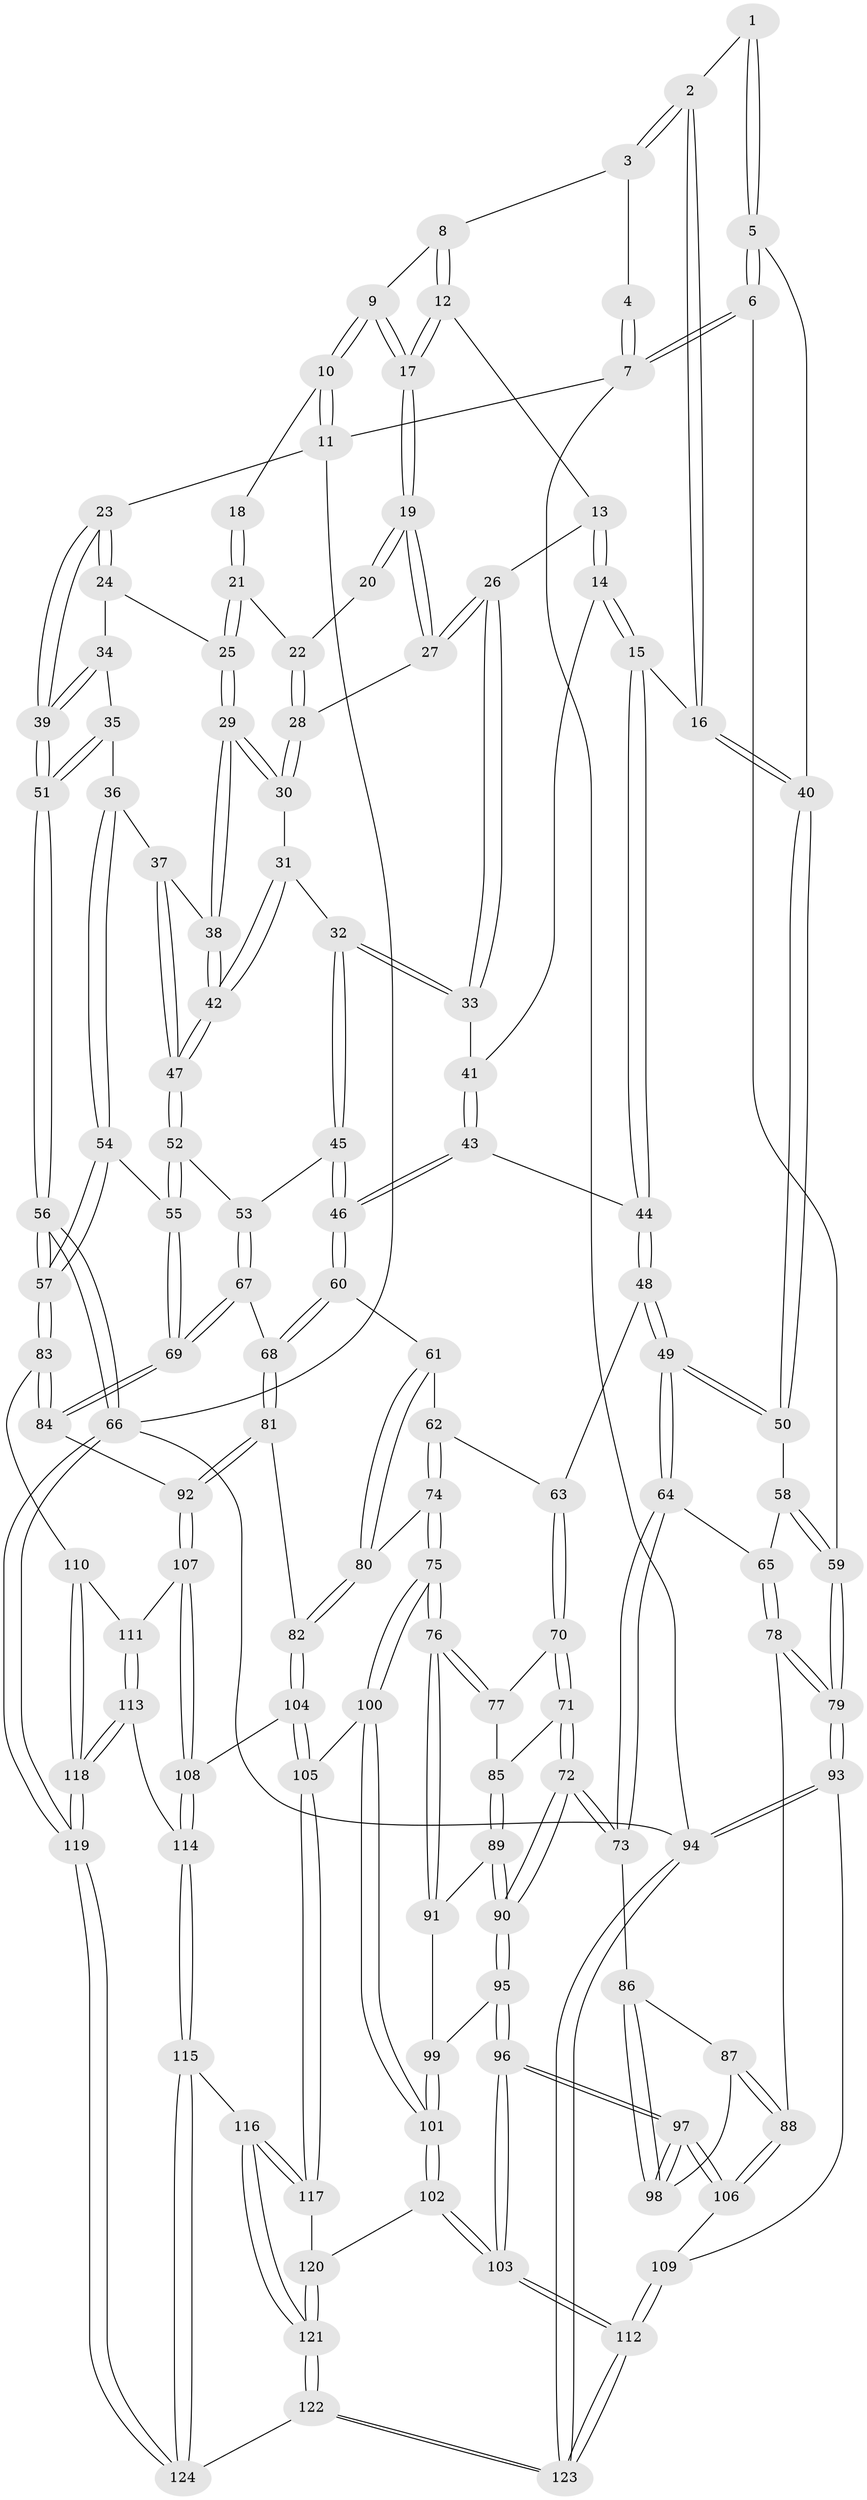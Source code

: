 // Generated by graph-tools (version 1.1) at 2025/02/03/09/25 05:02:07]
// undirected, 124 vertices, 307 edges
graph export_dot {
graph [start="1"]
  node [color=gray90,style=filled];
  1 [pos="+0.0583692049551361+0"];
  2 [pos="+0.2011892790117337+0.16439945358332955"];
  3 [pos="+0.30701722299500284+0"];
  4 [pos="+0+0"];
  5 [pos="+0.10262865939429419+0.22478870982411234"];
  6 [pos="+0+0.22402221074975354"];
  7 [pos="+0+0"];
  8 [pos="+0.4324944718207239+0"];
  9 [pos="+0.6587276302374104+0"];
  10 [pos="+1+0"];
  11 [pos="+1+0"];
  12 [pos="+0.43736616902141684+0"];
  13 [pos="+0.4564850680981225+0.07165059443125324"];
  14 [pos="+0.36960853140107597+0.2172749429451412"];
  15 [pos="+0.3457280721408228+0.23506815321959168"];
  16 [pos="+0.19433410940767132+0.2026998137735462"];
  17 [pos="+0.6434388069030635+0.13898561536640408"];
  18 [pos="+0.8786929298848556+0"];
  19 [pos="+0.6480802636491412+0.17787428553102883"];
  20 [pos="+0.8342434666257433+0.01254924240707037"];
  21 [pos="+0.8535083693756659+0.22208799137261273"];
  22 [pos="+0.796978520063412+0.19995630029022293"];
  23 [pos="+1+0"];
  24 [pos="+0.9199823098381323+0.2266750562158352"];
  25 [pos="+0.8746406777347997+0.23885451308628355"];
  26 [pos="+0.6218497382170911+0.19385235158988876"];
  27 [pos="+0.6477775777789344+0.17868714861263083"];
  28 [pos="+0.73147319700032+0.2169326180360028"];
  29 [pos="+0.8549823214663961+0.2899053683779701"];
  30 [pos="+0.75611228543149+0.28511711617564467"];
  31 [pos="+0.7548317317367033+0.290791839611778"];
  32 [pos="+0.7057900512969607+0.3484022690819535"];
  33 [pos="+0.6009214553186668+0.234445926189199"];
  34 [pos="+0.9481948750240351+0.27476286901578195"];
  35 [pos="+0.9548741727945946+0.3423963039900616"];
  36 [pos="+0.9450676422025823+0.35245706039427466"];
  37 [pos="+0.9161886699734649+0.3420798715771386"];
  38 [pos="+0.8560552327749752+0.29990937308207366"];
  39 [pos="+1+0.30092980972333233"];
  40 [pos="+0.14736364287228626+0.23097627643561672"];
  41 [pos="+0.5889977181532231+0.24649046798710292"];
  42 [pos="+0.8152260003742003+0.38354201155631606"];
  43 [pos="+0.5421021845923752+0.3772756051430342"];
  44 [pos="+0.37572612989501836+0.3080828092593705"];
  45 [pos="+0.7060337120083405+0.3636661089686931"];
  46 [pos="+0.5590010382308663+0.44192508615216397"];
  47 [pos="+0.8119704271554039+0.4120836627342149"];
  48 [pos="+0.3414020288831746+0.43644298257841513"];
  49 [pos="+0.22188899691760816+0.4749996606448325"];
  50 [pos="+0.15202382500306993+0.26822360106814697"];
  51 [pos="+1+0.3067026780070257"];
  52 [pos="+0.8066183449737211+0.4348721269933088"];
  53 [pos="+0.7937932639788464+0.4370368386663353"];
  54 [pos="+0.9339351711974532+0.47890893779650556"];
  55 [pos="+0.8601538295770027+0.4660958006680632"];
  56 [pos="+1+0.6471647122772487"];
  57 [pos="+1+0.6474472113976918"];
  58 [pos="+0.05491820924245896+0.44565278562224514"];
  59 [pos="+0+0.37896523423812734"];
  60 [pos="+0.5583231036529456+0.45105566120037205"];
  61 [pos="+0.5462864173837053+0.46094961097230097"];
  62 [pos="+0.4422536211699339+0.4817481753667508"];
  63 [pos="+0.41045158370822254+0.48499468905888105"];
  64 [pos="+0.21458471974321255+0.49053085613298525"];
  65 [pos="+0.10463809268631453+0.503891468749645"];
  66 [pos="+1+1"];
  67 [pos="+0.6899807895747768+0.5243641392685966"];
  68 [pos="+0.6749263321398846+0.5282684208647527"];
  69 [pos="+0.8050276888069106+0.6009068636722256"];
  70 [pos="+0.4041728868094452+0.5061334088537202"];
  71 [pos="+0.32257832226249084+0.5685150146596302"];
  72 [pos="+0.2271442533681335+0.5361181873391909"];
  73 [pos="+0.22504809129272707+0.5333076913357762"];
  74 [pos="+0.4644221936661053+0.6360297371133247"];
  75 [pos="+0.4570924381575629+0.6389023324921885"];
  76 [pos="+0.4381882564003739+0.6239372210147501"];
  77 [pos="+0.4042317282258486+0.5650980580312023"];
  78 [pos="+0+0.6320098289452057"];
  79 [pos="+0+0.6625404761786335"];
  80 [pos="+0.5117793413582079+0.6229952311470384"];
  81 [pos="+0.6731534931989173+0.539001891908395"];
  82 [pos="+0.5706385510730482+0.6654409815721407"];
  83 [pos="+1+0.7090492992984774"];
  84 [pos="+0.8324896165053094+0.665251058898459"];
  85 [pos="+0.3462328638893661+0.5959644660591783"];
  86 [pos="+0.18757178423979426+0.5771739328583811"];
  87 [pos="+0.1282886108119369+0.6298645125021938"];
  88 [pos="+0.03274844653186921+0.6480588435669079"];
  89 [pos="+0.3481255494626757+0.6163163189761761"];
  90 [pos="+0.2538376313698111+0.6322286071049041"];
  91 [pos="+0.3516223973774853+0.6225912810252684"];
  92 [pos="+0.715373287429713+0.7142595186669753"];
  93 [pos="+0+0.8354312798151469"];
  94 [pos="+0+1"];
  95 [pos="+0.25404931996675373+0.6391822026901158"];
  96 [pos="+0.2388924878942898+0.7574078301815454"];
  97 [pos="+0.2329888985082043+0.7555940989238326"];
  98 [pos="+0.17943517095652153+0.6768001164381509"];
  99 [pos="+0.34786461126595414+0.6505983155953352"];
  100 [pos="+0.3805591552844199+0.8010889692292111"];
  101 [pos="+0.37317157253118405+0.803758949439359"];
  102 [pos="+0.3625033232016276+0.8104750167170253"];
  103 [pos="+0.3104986333379172+0.8332516581757978"];
  104 [pos="+0.6095909440827055+0.7532088981654331"];
  105 [pos="+0.48388351286310366+0.8103459554865915"];
  106 [pos="+0.14059422188309553+0.7509143333957741"];
  107 [pos="+0.6962325543447759+0.7385633441154626"];
  108 [pos="+0.6551028187402232+0.7665772431033535"];
  109 [pos="+0.08065890402076836+0.8091660377967316"];
  110 [pos="+0.9235473972926572+0.8142055278381961"];
  111 [pos="+0.8357477307335864+0.822274612450507"];
  112 [pos="+0.224932570219019+1"];
  113 [pos="+0.7435676080928294+0.8925776745215062"];
  114 [pos="+0.680574625892942+0.8744135077505035"];
  115 [pos="+0.6629628967668291+0.9025521604077218"];
  116 [pos="+0.5437456709843785+0.9177035526141141"];
  117 [pos="+0.5336876340116354+0.9046012079636229"];
  118 [pos="+0.8832587823327186+1"];
  119 [pos="+0.93796287151387+1"];
  120 [pos="+0.46450594740342316+0.938483354449177"];
  121 [pos="+0.5094689693255217+1"];
  122 [pos="+0.5056194777806625+1"];
  123 [pos="+0.18059394041952678+1"];
  124 [pos="+0.6422675149153384+1"];
  1 -- 2;
  1 -- 5;
  1 -- 5;
  2 -- 3;
  2 -- 3;
  2 -- 16;
  2 -- 16;
  3 -- 4;
  3 -- 8;
  4 -- 7;
  4 -- 7;
  5 -- 6;
  5 -- 6;
  5 -- 40;
  6 -- 7;
  6 -- 7;
  6 -- 59;
  7 -- 11;
  7 -- 94;
  8 -- 9;
  8 -- 12;
  8 -- 12;
  9 -- 10;
  9 -- 10;
  9 -- 17;
  9 -- 17;
  10 -- 11;
  10 -- 11;
  10 -- 18;
  11 -- 23;
  11 -- 66;
  12 -- 13;
  12 -- 17;
  12 -- 17;
  13 -- 14;
  13 -- 14;
  13 -- 26;
  14 -- 15;
  14 -- 15;
  14 -- 41;
  15 -- 16;
  15 -- 44;
  15 -- 44;
  16 -- 40;
  16 -- 40;
  17 -- 19;
  17 -- 19;
  18 -- 21;
  18 -- 21;
  19 -- 20;
  19 -- 20;
  19 -- 27;
  19 -- 27;
  20 -- 22;
  21 -- 22;
  21 -- 25;
  21 -- 25;
  22 -- 28;
  22 -- 28;
  23 -- 24;
  23 -- 24;
  23 -- 39;
  23 -- 39;
  24 -- 25;
  24 -- 34;
  25 -- 29;
  25 -- 29;
  26 -- 27;
  26 -- 27;
  26 -- 33;
  26 -- 33;
  27 -- 28;
  28 -- 30;
  28 -- 30;
  29 -- 30;
  29 -- 30;
  29 -- 38;
  29 -- 38;
  30 -- 31;
  31 -- 32;
  31 -- 42;
  31 -- 42;
  32 -- 33;
  32 -- 33;
  32 -- 45;
  32 -- 45;
  33 -- 41;
  34 -- 35;
  34 -- 39;
  34 -- 39;
  35 -- 36;
  35 -- 51;
  35 -- 51;
  36 -- 37;
  36 -- 54;
  36 -- 54;
  37 -- 38;
  37 -- 47;
  37 -- 47;
  38 -- 42;
  38 -- 42;
  39 -- 51;
  39 -- 51;
  40 -- 50;
  40 -- 50;
  41 -- 43;
  41 -- 43;
  42 -- 47;
  42 -- 47;
  43 -- 44;
  43 -- 46;
  43 -- 46;
  44 -- 48;
  44 -- 48;
  45 -- 46;
  45 -- 46;
  45 -- 53;
  46 -- 60;
  46 -- 60;
  47 -- 52;
  47 -- 52;
  48 -- 49;
  48 -- 49;
  48 -- 63;
  49 -- 50;
  49 -- 50;
  49 -- 64;
  49 -- 64;
  50 -- 58;
  51 -- 56;
  51 -- 56;
  52 -- 53;
  52 -- 55;
  52 -- 55;
  53 -- 67;
  53 -- 67;
  54 -- 55;
  54 -- 57;
  54 -- 57;
  55 -- 69;
  55 -- 69;
  56 -- 57;
  56 -- 57;
  56 -- 66;
  56 -- 66;
  57 -- 83;
  57 -- 83;
  58 -- 59;
  58 -- 59;
  58 -- 65;
  59 -- 79;
  59 -- 79;
  60 -- 61;
  60 -- 68;
  60 -- 68;
  61 -- 62;
  61 -- 80;
  61 -- 80;
  62 -- 63;
  62 -- 74;
  62 -- 74;
  63 -- 70;
  63 -- 70;
  64 -- 65;
  64 -- 73;
  64 -- 73;
  65 -- 78;
  65 -- 78;
  66 -- 119;
  66 -- 119;
  66 -- 94;
  67 -- 68;
  67 -- 69;
  67 -- 69;
  68 -- 81;
  68 -- 81;
  69 -- 84;
  69 -- 84;
  70 -- 71;
  70 -- 71;
  70 -- 77;
  71 -- 72;
  71 -- 72;
  71 -- 85;
  72 -- 73;
  72 -- 73;
  72 -- 90;
  72 -- 90;
  73 -- 86;
  74 -- 75;
  74 -- 75;
  74 -- 80;
  75 -- 76;
  75 -- 76;
  75 -- 100;
  75 -- 100;
  76 -- 77;
  76 -- 77;
  76 -- 91;
  76 -- 91;
  77 -- 85;
  78 -- 79;
  78 -- 79;
  78 -- 88;
  79 -- 93;
  79 -- 93;
  80 -- 82;
  80 -- 82;
  81 -- 82;
  81 -- 92;
  81 -- 92;
  82 -- 104;
  82 -- 104;
  83 -- 84;
  83 -- 84;
  83 -- 110;
  84 -- 92;
  85 -- 89;
  85 -- 89;
  86 -- 87;
  86 -- 98;
  86 -- 98;
  87 -- 88;
  87 -- 88;
  87 -- 98;
  88 -- 106;
  88 -- 106;
  89 -- 90;
  89 -- 90;
  89 -- 91;
  90 -- 95;
  90 -- 95;
  91 -- 99;
  92 -- 107;
  92 -- 107;
  93 -- 94;
  93 -- 94;
  93 -- 109;
  94 -- 123;
  94 -- 123;
  95 -- 96;
  95 -- 96;
  95 -- 99;
  96 -- 97;
  96 -- 97;
  96 -- 103;
  96 -- 103;
  97 -- 98;
  97 -- 98;
  97 -- 106;
  97 -- 106;
  99 -- 101;
  99 -- 101;
  100 -- 101;
  100 -- 101;
  100 -- 105;
  101 -- 102;
  101 -- 102;
  102 -- 103;
  102 -- 103;
  102 -- 120;
  103 -- 112;
  103 -- 112;
  104 -- 105;
  104 -- 105;
  104 -- 108;
  105 -- 117;
  105 -- 117;
  106 -- 109;
  107 -- 108;
  107 -- 108;
  107 -- 111;
  108 -- 114;
  108 -- 114;
  109 -- 112;
  109 -- 112;
  110 -- 111;
  110 -- 118;
  110 -- 118;
  111 -- 113;
  111 -- 113;
  112 -- 123;
  112 -- 123;
  113 -- 114;
  113 -- 118;
  113 -- 118;
  114 -- 115;
  114 -- 115;
  115 -- 116;
  115 -- 124;
  115 -- 124;
  116 -- 117;
  116 -- 117;
  116 -- 121;
  116 -- 121;
  117 -- 120;
  118 -- 119;
  118 -- 119;
  119 -- 124;
  119 -- 124;
  120 -- 121;
  120 -- 121;
  121 -- 122;
  121 -- 122;
  122 -- 123;
  122 -- 123;
  122 -- 124;
}
